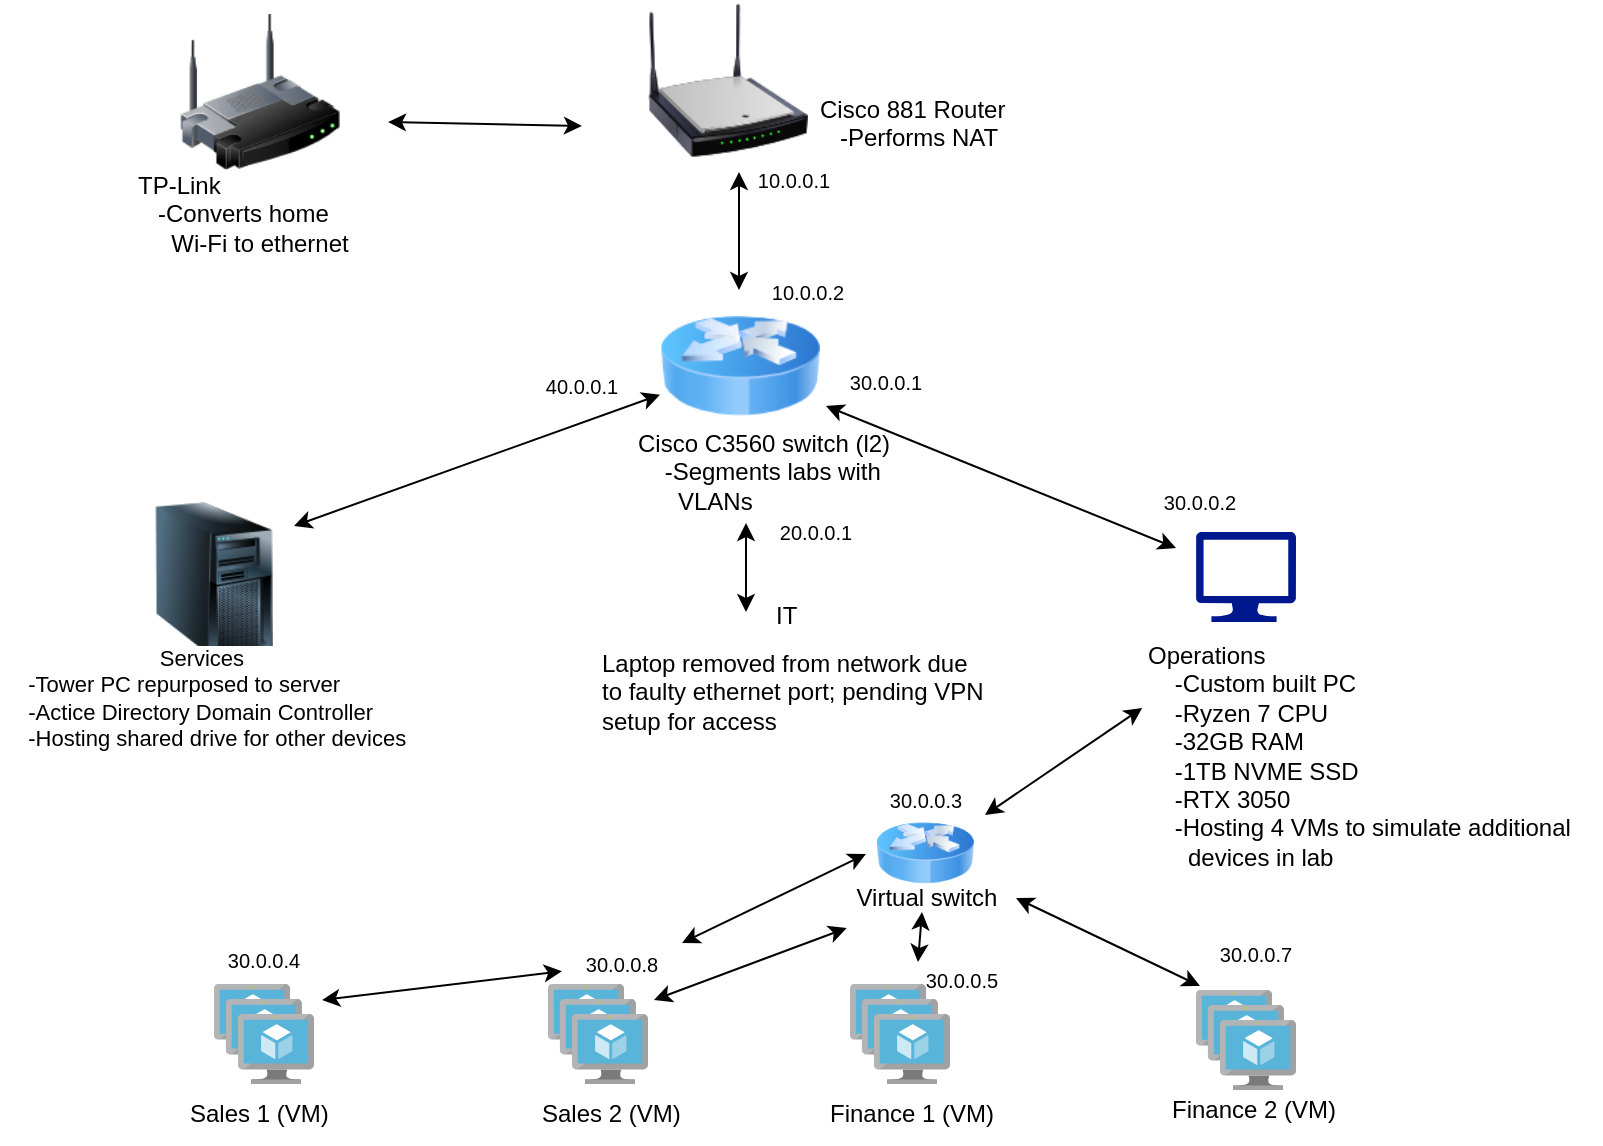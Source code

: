 <mxfile version="28.2.3" pages="3">
  <diagram name="Page-1" id="y7lRkNiUXqSWCW_BmIWg">
    <mxGraphModel dx="1055" dy="599" grid="0" gridSize="10" guides="1" tooltips="1" connect="1" arrows="1" fold="1" page="1" pageScale="1" pageWidth="827" pageHeight="1169" math="0" shadow="0">
      <root>
        <mxCell id="0" />
        <mxCell id="1" parent="0" />
        <mxCell id="V9GFSU_2BiK_DdWcjL9w-1" value="" style="image;html=1;image=img/lib/clip_art/networking/Wireless_Router_N_128x128.png" vertex="1" parent="1">
          <mxGeometry x="330" y="9" width="80" height="80" as="geometry" />
        </mxCell>
        <mxCell id="V9GFSU_2BiK_DdWcjL9w-2" value="" style="image;html=1;image=img/lib/clip_art/networking/Wireless_Router_128x128.png" vertex="1" parent="1">
          <mxGeometry x="96" y="15" width="80" height="80" as="geometry" />
        </mxCell>
        <mxCell id="V9GFSU_2BiK_DdWcjL9w-3" value="" style="sketch=0;aspect=fixed;pointerEvents=1;shadow=0;dashed=0;html=1;strokeColor=none;labelPosition=center;verticalLabelPosition=bottom;verticalAlign=top;align=center;fillColor=#00188D;shape=mxgraph.azure.computer" vertex="1" parent="1">
          <mxGeometry x="604" y="275" width="50" height="45" as="geometry" />
        </mxCell>
        <mxCell id="V9GFSU_2BiK_DdWcjL9w-4" value="" style="image;html=1;image=img/lib/clip_art/computers/Server_Tower_128x128.png" vertex="1" parent="1">
          <mxGeometry x="73" y="260" width="80" height="80" as="geometry" />
        </mxCell>
        <mxCell id="V9GFSU_2BiK_DdWcjL9w-5" value="" style="image;html=1;image=img/lib/clip_art/networking/Router_Icon_128x128.png" vertex="1" parent="1">
          <mxGeometry x="336" y="152" width="80" height="80" as="geometry" />
        </mxCell>
        <mxCell id="V9GFSU_2BiK_DdWcjL9w-7" value="&lt;font style=&quot;font-size: 10px;&quot;&gt;40.0.0.1&lt;/font&gt;" style="text;strokeColor=none;align=center;fillColor=none;html=1;verticalAlign=middle;whiteSpace=wrap;rounded=0;" vertex="1" parent="1">
          <mxGeometry x="267" y="187" width="60" height="30" as="geometry" />
        </mxCell>
        <mxCell id="V9GFSU_2BiK_DdWcjL9w-8" value="Finance 1 (VM)" style="text;strokeColor=none;align=left;fillColor=none;html=1;verticalAlign=middle;whiteSpace=wrap;rounded=0;" vertex="1" parent="1">
          <mxGeometry x="419" y="551" width="87" height="30" as="geometry" />
        </mxCell>
        <mxCell id="V9GFSU_2BiK_DdWcjL9w-9" value="&lt;font style=&quot;font-size: 10px;&quot;&gt;30.0.0.1&lt;/font&gt;" style="text;strokeColor=none;align=center;fillColor=none;html=1;verticalAlign=middle;whiteSpace=wrap;rounded=0;" vertex="1" parent="1">
          <mxGeometry x="419" y="185" width="60" height="30" as="geometry" />
        </mxCell>
        <mxCell id="V9GFSU_2BiK_DdWcjL9w-10" value="&lt;div align=&quot;left&quot;&gt;Cisco C3560 switch (l2)&lt;/div&gt;&lt;div align=&quot;left&quot;&gt;&amp;nbsp; &amp;nbsp; -Segments labs with&amp;nbsp; &amp;nbsp; &amp;nbsp; &amp;nbsp; VLANs&lt;/div&gt;" style="text;strokeColor=none;align=left;fillColor=none;html=1;verticalAlign=middle;whiteSpace=wrap;rounded=0;" vertex="1" parent="1">
          <mxGeometry x="323" y="230" width="132" height="30" as="geometry" />
        </mxCell>
        <mxCell id="V9GFSU_2BiK_DdWcjL9w-11" value="&lt;div align=&quot;left&quot;&gt;Finance 2 (VM)&lt;/div&gt;" style="text;strokeColor=none;align=left;fillColor=none;html=1;verticalAlign=middle;whiteSpace=wrap;rounded=0;" vertex="1" parent="1">
          <mxGeometry x="590" y="549" width="110" height="30" as="geometry" />
        </mxCell>
        <mxCell id="V9GFSU_2BiK_DdWcjL9w-12" value="&lt;div&gt;TP-Link&amp;nbsp;&lt;/div&gt;&lt;div&gt;&amp;nbsp; &amp;nbsp;-Converts home&amp;nbsp; &amp;nbsp; &amp;nbsp; &amp;nbsp; &amp;nbsp;Wi-Fi to ethernet&lt;/div&gt;" style="text;strokeColor=none;align=left;fillColor=none;html=1;verticalAlign=middle;whiteSpace=wrap;rounded=0;" vertex="1" parent="1">
          <mxGeometry x="73" y="101" width="111" height="30" as="geometry" />
        </mxCell>
        <mxCell id="V9GFSU_2BiK_DdWcjL9w-13" value="&lt;font style=&quot;font-size: 10px;&quot;&gt;20.0.0.1&lt;/font&gt;" style="text;strokeColor=none;align=center;fillColor=none;html=1;verticalAlign=middle;whiteSpace=wrap;rounded=0;" vertex="1" parent="1">
          <mxGeometry x="384" y="260" width="60" height="30" as="geometry" />
        </mxCell>
        <mxCell id="V9GFSU_2BiK_DdWcjL9w-15" value="&lt;div align=&quot;left&quot;&gt;Sales 1 (VM)&lt;/div&gt;" style="text;strokeColor=none;align=left;fillColor=none;html=1;verticalAlign=middle;whiteSpace=wrap;rounded=0;" vertex="1" parent="1">
          <mxGeometry x="98.5" y="551" width="83.5" height="30" as="geometry" />
        </mxCell>
        <mxCell id="V9GFSU_2BiK_DdWcjL9w-16" value="&lt;div align=&quot;left&quot;&gt;Sales 2 (VM)&lt;/div&gt;" style="text;strokeColor=none;align=left;fillColor=none;html=1;verticalAlign=middle;whiteSpace=wrap;rounded=0;" vertex="1" parent="1">
          <mxGeometry x="275" y="551" width="75" height="30" as="geometry" />
        </mxCell>
        <mxCell id="V9GFSU_2BiK_DdWcjL9w-17" value="&lt;div align=&quot;left&quot;&gt;Cisco 881 Router&lt;/div&gt;&lt;div align=&quot;left&quot;&gt;&amp;nbsp; &amp;nbsp;-Performs NAT&lt;/div&gt;&lt;div align=&quot;left&quot;&gt;&lt;br&gt;&lt;/div&gt;" style="text;strokeColor=none;align=left;fillColor=none;html=1;verticalAlign=middle;whiteSpace=wrap;rounded=0;" vertex="1" parent="1">
          <mxGeometry x="414" y="63" width="114" height="30" as="geometry" />
        </mxCell>
        <mxCell id="V9GFSU_2BiK_DdWcjL9w-18" value="&lt;font style=&quot;font-size: 10px;&quot;&gt;10.0.0.1&lt;/font&gt;" style="text;strokeColor=none;align=center;fillColor=none;html=1;verticalAlign=middle;whiteSpace=wrap;rounded=0;" vertex="1" parent="1">
          <mxGeometry x="373" y="84" width="60" height="30" as="geometry" />
        </mxCell>
        <mxCell id="V9GFSU_2BiK_DdWcjL9w-19" value="&lt;font style=&quot;font-size: 10px;&quot;&gt;10.0.0.2&lt;/font&gt;" style="text;strokeColor=none;align=center;fillColor=none;html=1;verticalAlign=middle;whiteSpace=wrap;rounded=0;" vertex="1" parent="1">
          <mxGeometry x="379.5" y="140" width="60" height="30" as="geometry" />
        </mxCell>
        <mxCell id="V9GFSU_2BiK_DdWcjL9w-20" value="IT&amp;nbsp;" style="text;strokeColor=none;align=center;fillColor=none;html=1;verticalAlign=middle;whiteSpace=wrap;rounded=0;" vertex="1" parent="1">
          <mxGeometry x="371" y="302" width="60" height="30" as="geometry" />
        </mxCell>
        <mxCell id="V9GFSU_2BiK_DdWcjL9w-21" value="&lt;div align=&quot;left&quot;&gt;Operations&amp;nbsp;&lt;/div&gt;&lt;div align=&quot;left&quot;&gt;&amp;nbsp; &amp;nbsp; -Custom built PC&lt;/div&gt;&lt;div align=&quot;left&quot;&gt;&amp;nbsp; &amp;nbsp; -Ryzen 7 CPU&lt;/div&gt;&lt;div align=&quot;left&quot;&gt;&amp;nbsp; &amp;nbsp; -32GB RAM&lt;/div&gt;&lt;div align=&quot;left&quot;&gt;&amp;nbsp; &amp;nbsp; -1TB NVME SSD&lt;/div&gt;&lt;div align=&quot;left&quot;&gt;&amp;nbsp; &amp;nbsp; -RTX 3050&lt;/div&gt;&lt;div align=&quot;left&quot;&gt;&amp;nbsp; &amp;nbsp; -Hosting 4 VMs to&amp;nbsp;simulate additional&amp;nbsp; &amp;nbsp; &amp;nbsp; &amp;nbsp; &amp;nbsp; devices in lab&lt;/div&gt;" style="text;strokeColor=none;align=left;fillColor=none;html=1;verticalAlign=middle;whiteSpace=wrap;rounded=0;" vertex="1" parent="1">
          <mxGeometry x="578" y="320" width="228" height="133" as="geometry" />
        </mxCell>
        <mxCell id="ObAqR6Oc7z6lpiyzgFZr-2" value="" style="endArrow=classic;startArrow=classic;html=1;rounded=0;" edge="1" parent="1">
          <mxGeometry width="50" height="50" relative="1" as="geometry">
            <mxPoint x="200" y="70" as="sourcePoint" />
            <mxPoint x="297" y="72" as="targetPoint" />
          </mxGeometry>
        </mxCell>
        <mxCell id="ObAqR6Oc7z6lpiyzgFZr-4" value="" style="endArrow=classic;startArrow=classic;html=1;rounded=0;" edge="1" parent="1">
          <mxGeometry width="50" height="50" relative="1" as="geometry">
            <mxPoint x="375.5" y="95" as="sourcePoint" />
            <mxPoint x="375.5" y="154" as="targetPoint" />
          </mxGeometry>
        </mxCell>
        <mxCell id="ObAqR6Oc7z6lpiyzgFZr-5" value="" style="endArrow=classic;startArrow=classic;html=1;rounded=0;exitX=1;exitY=0.15;exitDx=0;exitDy=0;exitPerimeter=0;" edge="1" parent="1" source="V9GFSU_2BiK_DdWcjL9w-4" target="V9GFSU_2BiK_DdWcjL9w-5">
          <mxGeometry width="50" height="50" relative="1" as="geometry">
            <mxPoint x="269" y="253" as="sourcePoint" />
            <mxPoint x="403" y="244" as="targetPoint" />
          </mxGeometry>
        </mxCell>
        <mxCell id="ObAqR6Oc7z6lpiyzgFZr-6" value="" style="endArrow=classic;startArrow=classic;html=1;rounded=0;" edge="1" parent="1">
          <mxGeometry width="50" height="50" relative="1" as="geometry">
            <mxPoint x="419" y="212" as="sourcePoint" />
            <mxPoint x="594" y="283" as="targetPoint" />
          </mxGeometry>
        </mxCell>
        <mxCell id="ObAqR6Oc7z6lpiyzgFZr-9" value="&lt;div&gt;Services&amp;nbsp;&lt;/div&gt;&lt;div align=&quot;left&quot;&gt;&amp;nbsp; &amp;nbsp; -Tower PC repurposed to server&lt;/div&gt;&lt;div align=&quot;left&quot;&gt;&amp;nbsp; &amp;nbsp; -Actice Directory Domain Controller&lt;/div&gt;&lt;div align=&quot;left&quot;&gt;&amp;nbsp; &amp;nbsp; -Hosting shared drive for other devices&lt;/div&gt;" style="edgeLabel;html=1;align=center;verticalAlign=middle;resizable=0;points=[];" vertex="1" connectable="0" parent="ObAqR6Oc7z6lpiyzgFZr-6">
          <mxGeometry x="-0.392" relative="1" as="geometry">
            <mxPoint x="-365" y="124" as="offset" />
          </mxGeometry>
        </mxCell>
        <mxCell id="ObAqR6Oc7z6lpiyzgFZr-7" value="" style="endArrow=classic;startArrow=classic;html=1;rounded=0;" edge="1" parent="1">
          <mxGeometry width="50" height="50" relative="1" as="geometry">
            <mxPoint x="379" y="270.5" as="sourcePoint" />
            <mxPoint x="379" y="315" as="targetPoint" />
          </mxGeometry>
        </mxCell>
        <mxCell id="ObAqR6Oc7z6lpiyzgFZr-10" value="&lt;div&gt;Laptop removed from network due&amp;nbsp;&lt;/div&gt;&lt;div&gt;to faulty ethernet port; pending VPN&lt;/div&gt;&lt;div&gt;setup for access&lt;/div&gt;" style="text;html=1;align=left;verticalAlign=middle;resizable=0;points=[];autosize=1;strokeColor=none;fillColor=none;" vertex="1" parent="1">
          <mxGeometry x="305" y="327" width="209" height="55" as="geometry" />
        </mxCell>
        <mxCell id="ObAqR6Oc7z6lpiyzgFZr-14" value="" style="image;sketch=0;aspect=fixed;html=1;points=[];align=center;fontSize=12;image=img/lib/mscae/VM_Scale_Set.svg;" vertex="1" parent="1">
          <mxGeometry x="113" y="501" width="50" height="50" as="geometry" />
        </mxCell>
        <mxCell id="ObAqR6Oc7z6lpiyzgFZr-15" value="" style="image;sketch=0;aspect=fixed;html=1;points=[];align=center;fontSize=12;image=img/lib/mscae/VM_Scale_Set.svg;" vertex="1" parent="1">
          <mxGeometry x="280" y="501" width="50" height="50" as="geometry" />
        </mxCell>
        <mxCell id="ObAqR6Oc7z6lpiyzgFZr-16" value="" style="image;sketch=0;aspect=fixed;html=1;points=[];align=center;fontSize=12;image=img/lib/mscae/VM_Scale_Set.svg;" vertex="1" parent="1">
          <mxGeometry x="431" y="501" width="50" height="50" as="geometry" />
        </mxCell>
        <mxCell id="ObAqR6Oc7z6lpiyzgFZr-17" value="" style="image;sketch=0;aspect=fixed;html=1;points=[];align=center;fontSize=12;image=img/lib/mscae/VM_Scale_Set.svg;" vertex="1" parent="1">
          <mxGeometry x="604" y="504" width="50" height="50" as="geometry" />
        </mxCell>
        <mxCell id="ObAqR6Oc7z6lpiyzgFZr-24" value="" style="image;html=1;image=img/lib/clip_art/networking/Router_Icon_128x128.png" vertex="1" parent="1">
          <mxGeometry x="444" y="418" width="49" height="35" as="geometry" />
        </mxCell>
        <mxCell id="ObAqR6Oc7z6lpiyzgFZr-27" value="&lt;font style=&quot;font-size: 10px;&quot;&gt;30.0.0.5&lt;/font&gt;" style="text;strokeColor=none;align=center;fillColor=none;html=1;verticalAlign=middle;whiteSpace=wrap;rounded=0;" vertex="1" parent="1">
          <mxGeometry x="457" y="484" width="60" height="30" as="geometry" />
        </mxCell>
        <mxCell id="ObAqR6Oc7z6lpiyzgFZr-28" value="&lt;font style=&quot;font-size: 10px;&quot;&gt;30.0.0.4&lt;/font&gt;" style="text;strokeColor=none;align=center;fillColor=none;html=1;verticalAlign=middle;whiteSpace=wrap;rounded=0;" vertex="1" parent="1">
          <mxGeometry x="108" y="474" width="60" height="30" as="geometry" />
        </mxCell>
        <mxCell id="ObAqR6Oc7z6lpiyzgFZr-29" value="&lt;font style=&quot;font-size: 10px;&quot;&gt;30.0.0.3&lt;/font&gt;" style="text;strokeColor=none;align=center;fillColor=none;html=1;verticalAlign=middle;whiteSpace=wrap;rounded=0;" vertex="1" parent="1">
          <mxGeometry x="438.5" y="394" width="60" height="30" as="geometry" />
        </mxCell>
        <mxCell id="ObAqR6Oc7z6lpiyzgFZr-30" value="Virtual switch" style="text;strokeColor=none;align=center;fillColor=none;html=1;verticalAlign=middle;whiteSpace=wrap;rounded=0;" vertex="1" parent="1">
          <mxGeometry x="425" y="443" width="89" height="30" as="geometry" />
        </mxCell>
        <mxCell id="ObAqR6Oc7z6lpiyzgFZr-31" value="&lt;font style=&quot;font-size: 10px;&quot;&gt;30.0.0.2&lt;/font&gt;" style="text;strokeColor=none;align=center;fillColor=none;html=1;verticalAlign=middle;whiteSpace=wrap;rounded=0;" vertex="1" parent="1">
          <mxGeometry x="576" y="245" width="60" height="30" as="geometry" />
        </mxCell>
        <mxCell id="ObAqR6Oc7z6lpiyzgFZr-32" value="&lt;font style=&quot;font-size: 10px;&quot;&gt;30.0.0.7&lt;/font&gt;" style="text;strokeColor=none;align=center;fillColor=none;html=1;verticalAlign=middle;whiteSpace=wrap;rounded=0;" vertex="1" parent="1">
          <mxGeometry x="604" y="471" width="60" height="30" as="geometry" />
        </mxCell>
        <mxCell id="ObAqR6Oc7z6lpiyzgFZr-34" value="" style="endArrow=classic;startArrow=classic;html=1;rounded=0;entryX=-0.004;entryY=0.323;entryDx=0;entryDy=0;entryPerimeter=0;exitX=1;exitY=0.75;exitDx=0;exitDy=0;" edge="1" parent="1" source="ObAqR6Oc7z6lpiyzgFZr-29" target="V9GFSU_2BiK_DdWcjL9w-21">
          <mxGeometry width="50" height="50" relative="1" as="geometry">
            <mxPoint x="481" y="408" as="sourcePoint" />
            <mxPoint x="578" y="410" as="targetPoint" />
          </mxGeometry>
        </mxCell>
        <mxCell id="ObAqR6Oc7z6lpiyzgFZr-36" value="" style="endArrow=classic;startArrow=classic;html=1;rounded=0;" edge="1" parent="1" target="ObAqR6Oc7z6lpiyzgFZr-30">
          <mxGeometry width="50" height="50" relative="1" as="geometry">
            <mxPoint x="333" y="509" as="sourcePoint" />
            <mxPoint x="431" y="457" as="targetPoint" />
          </mxGeometry>
        </mxCell>
        <mxCell id="ObAqR6Oc7z6lpiyzgFZr-37" value="" style="endArrow=classic;startArrow=classic;html=1;rounded=0;" edge="1" parent="1">
          <mxGeometry width="50" height="50" relative="1" as="geometry">
            <mxPoint x="467" y="465" as="sourcePoint" />
            <mxPoint x="465" y="490" as="targetPoint" />
          </mxGeometry>
        </mxCell>
        <mxCell id="ObAqR6Oc7z6lpiyzgFZr-39" value="" style="endArrow=classic;startArrow=classic;html=1;rounded=0;exitX=1;exitY=0.5;exitDx=0;exitDy=0;" edge="1" parent="1" source="ObAqR6Oc7z6lpiyzgFZr-30">
          <mxGeometry width="50" height="50" relative="1" as="geometry">
            <mxPoint x="547" y="481" as="sourcePoint" />
            <mxPoint x="606" y="502" as="targetPoint" />
          </mxGeometry>
        </mxCell>
        <mxCell id="ObAqR6Oc7z6lpiyzgFZr-40" value="" style="endArrow=classic;startArrow=classic;html=1;rounded=0;exitX=1;exitY=0.15;exitDx=0;exitDy=0;exitPerimeter=0;" edge="1" parent="1" source="ObAqR6Oc7z6lpiyzgFZr-25">
          <mxGeometry width="50" height="50" relative="1" as="geometry">
            <mxPoint x="167" y="509" as="sourcePoint" />
            <mxPoint x="439" y="436" as="targetPoint" />
          </mxGeometry>
        </mxCell>
        <mxCell id="ObAqR6Oc7z6lpiyzgFZr-41" value="" style="endArrow=classic;startArrow=classic;html=1;rounded=0;exitX=1;exitY=0.15;exitDx=0;exitDy=0;exitPerimeter=0;" edge="1" parent="1" target="ObAqR6Oc7z6lpiyzgFZr-25">
          <mxGeometry width="50" height="50" relative="1" as="geometry">
            <mxPoint x="167" y="509" as="sourcePoint" />
            <mxPoint x="439" y="436" as="targetPoint" />
          </mxGeometry>
        </mxCell>
        <mxCell id="ObAqR6Oc7z6lpiyzgFZr-25" value="&lt;font style=&quot;font-size: 10px;&quot;&gt;30.0.0.8&lt;/font&gt;" style="text;strokeColor=none;align=center;fillColor=none;html=1;verticalAlign=middle;whiteSpace=wrap;rounded=0;" vertex="1" parent="1">
          <mxGeometry x="287" y="476" width="60" height="30" as="geometry" />
        </mxCell>
      </root>
    </mxGraphModel>
  </diagram>
  <diagram id="Q_0OBsLlLbi8-V9fTU1y" name="Page-2">
    <mxGraphModel dx="1513" dy="633" grid="0" gridSize="10" guides="1" tooltips="1" connect="1" arrows="1" fold="1" page="1" pageScale="1" pageWidth="827" pageHeight="1169" math="0" shadow="0">
      <root>
        <mxCell id="0" />
        <mxCell id="1" parent="0" />
      </root>
    </mxGraphModel>
  </diagram>
  <diagram id="IWQylyug9Z2oOPD_NqKn" name="Page-3">
    <mxGraphModel dx="1513" dy="633" grid="0" gridSize="10" guides="1" tooltips="1" connect="1" arrows="1" fold="1" page="1" pageScale="1" pageWidth="827" pageHeight="1169" math="0" shadow="0">
      <root>
        <mxCell id="0" />
        <mxCell id="1" parent="0" />
      </root>
    </mxGraphModel>
  </diagram>
</mxfile>
